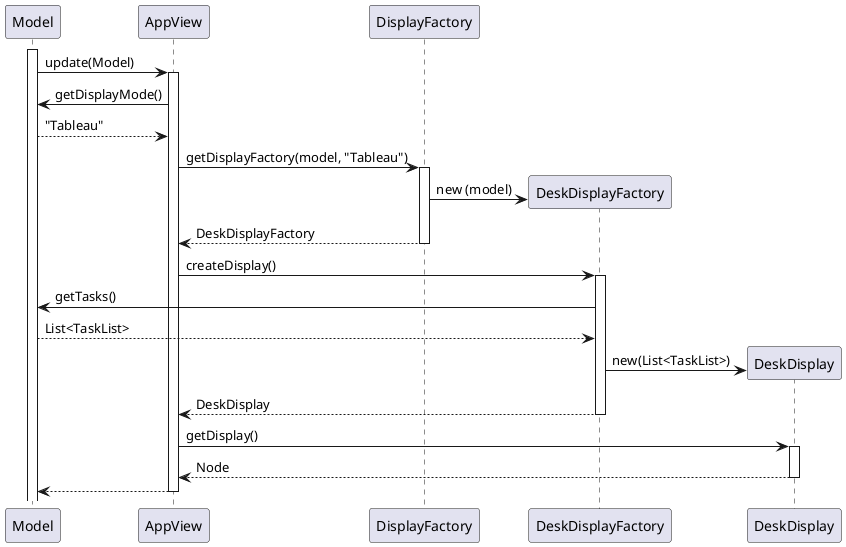 @startuml

activate Model
Model -> AppView : update(Model)
activate AppView

    Model <- AppView : getDisplayMode()
    Model --> AppView : "Tableau"

    AppView -> DisplayFactory : getDisplayFactory(model, "Tableau")
    activate DisplayFactory

       create DeskDisplayFactory
       DisplayFactory -> DeskDisplayFactory : new (model)

       AppView <-- DisplayFactory : DeskDisplayFactory
       deactivate DisplayFactory

    AppView -> DeskDisplayFactory : createDisplay()
    activate DeskDisplayFactory

        Model <- DeskDisplayFactory : getTasks()
        Model --> DeskDisplayFactory : List<TaskList>

        create DeskDisplay
        DeskDisplayFactory -> DeskDisplay : new(List<TaskList>)

        AppView <-- DeskDisplayFactory : DeskDisplay
        deactivate DeskDisplayFactory

    AppView -> DeskDisplay : getDisplay()
    activate DeskDisplay
    AppView <-- DeskDisplay : Node
    deactivate DeskDisplay

    Model <-- AppView
    deactivate AppView



@enduml